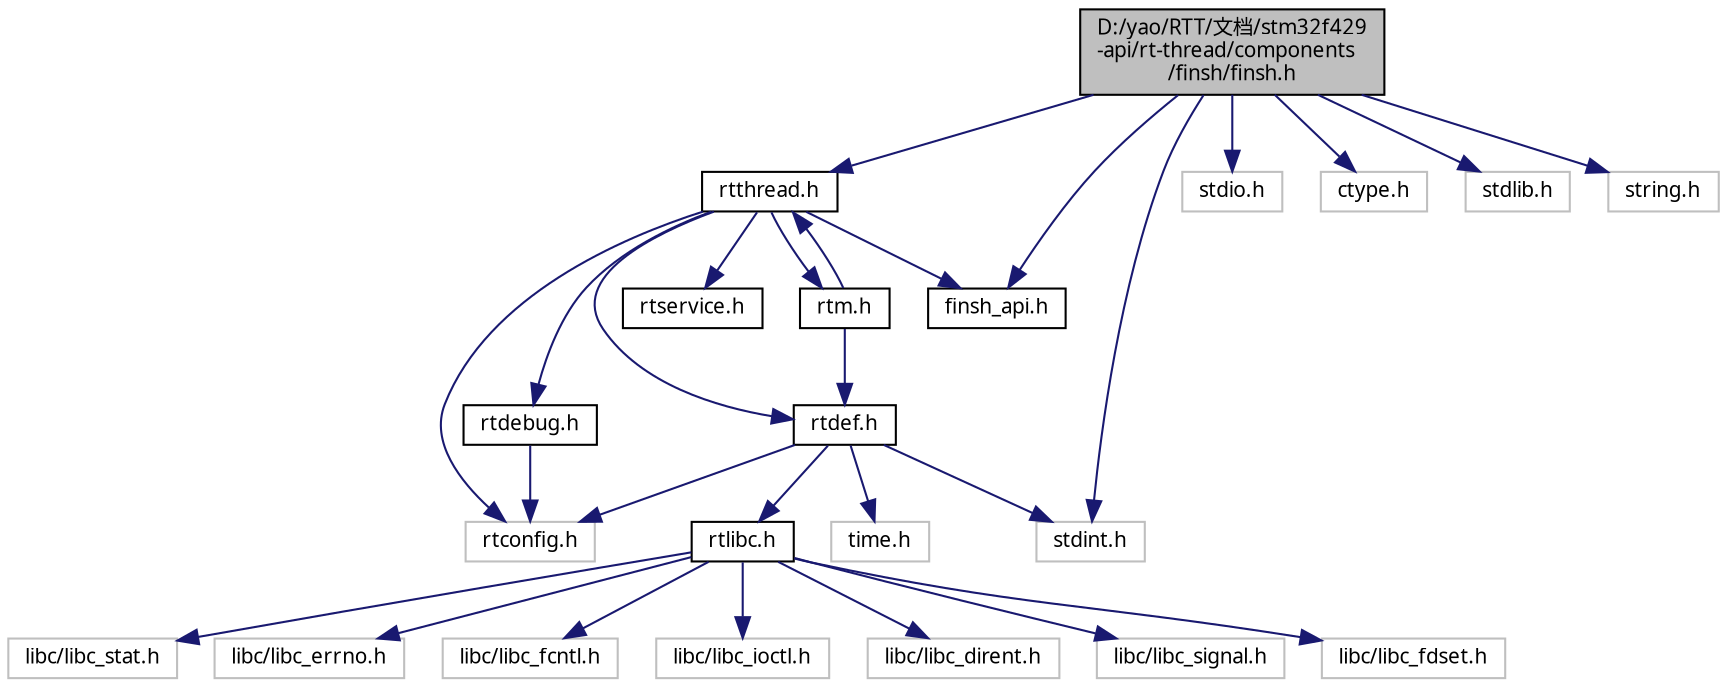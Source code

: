 digraph "D:/yao/RTT/文档/stm32f429-api/rt-thread/components/finsh/finsh.h"
{
  edge [fontname="FreeSans.ttf",fontsize="10",labelfontname="FreeSans.ttf",labelfontsize="10"];
  node [fontname="FreeSans.ttf",fontsize="10",shape=record];
  Node1 [label="D:/yao/RTT/文档/stm32f429\l-api/rt-thread/components\l/finsh/finsh.h",height=0.2,width=0.4,color="black", fillcolor="grey75", style="filled", fontcolor="black"];
  Node1 -> Node2 [color="midnightblue",fontsize="10",style="solid",fontname="FreeSans.ttf"];
  Node2 [label="rtthread.h",height=0.2,width=0.4,color="black", fillcolor="white", style="filled",URL="$rtthread_8h.html"];
  Node2 -> Node3 [color="midnightblue",fontsize="10",style="solid",fontname="FreeSans.ttf"];
  Node3 [label="rtconfig.h",height=0.2,width=0.4,color="grey75", fillcolor="white", style="filled"];
  Node2 -> Node4 [color="midnightblue",fontsize="10",style="solid",fontname="FreeSans.ttf"];
  Node4 [label="rtdebug.h",height=0.2,width=0.4,color="black", fillcolor="white", style="filled",URL="$rtdebug_8h.html"];
  Node4 -> Node3 [color="midnightblue",fontsize="10",style="solid",fontname="FreeSans.ttf"];
  Node2 -> Node5 [color="midnightblue",fontsize="10",style="solid",fontname="FreeSans.ttf"];
  Node5 [label="rtdef.h",height=0.2,width=0.4,color="black", fillcolor="white", style="filled",URL="$rtdef_8h.html"];
  Node5 -> Node3 [color="midnightblue",fontsize="10",style="solid",fontname="FreeSans.ttf"];
  Node5 -> Node6 [color="midnightblue",fontsize="10",style="solid",fontname="FreeSans.ttf"];
  Node6 [label="rtlibc.h",height=0.2,width=0.4,color="black", fillcolor="white", style="filled",URL="$rtlibc_8h.html"];
  Node6 -> Node7 [color="midnightblue",fontsize="10",style="solid",fontname="FreeSans.ttf"];
  Node7 [label="libc/libc_stat.h",height=0.2,width=0.4,color="grey75", fillcolor="white", style="filled"];
  Node6 -> Node8 [color="midnightblue",fontsize="10",style="solid",fontname="FreeSans.ttf"];
  Node8 [label="libc/libc_errno.h",height=0.2,width=0.4,color="grey75", fillcolor="white", style="filled"];
  Node6 -> Node9 [color="midnightblue",fontsize="10",style="solid",fontname="FreeSans.ttf"];
  Node9 [label="libc/libc_fcntl.h",height=0.2,width=0.4,color="grey75", fillcolor="white", style="filled"];
  Node6 -> Node10 [color="midnightblue",fontsize="10",style="solid",fontname="FreeSans.ttf"];
  Node10 [label="libc/libc_ioctl.h",height=0.2,width=0.4,color="grey75", fillcolor="white", style="filled"];
  Node6 -> Node11 [color="midnightblue",fontsize="10",style="solid",fontname="FreeSans.ttf"];
  Node11 [label="libc/libc_dirent.h",height=0.2,width=0.4,color="grey75", fillcolor="white", style="filled"];
  Node6 -> Node12 [color="midnightblue",fontsize="10",style="solid",fontname="FreeSans.ttf"];
  Node12 [label="libc/libc_signal.h",height=0.2,width=0.4,color="grey75", fillcolor="white", style="filled"];
  Node6 -> Node13 [color="midnightblue",fontsize="10",style="solid",fontname="FreeSans.ttf"];
  Node13 [label="libc/libc_fdset.h",height=0.2,width=0.4,color="grey75", fillcolor="white", style="filled"];
  Node5 -> Node14 [color="midnightblue",fontsize="10",style="solid",fontname="FreeSans.ttf"];
  Node14 [label="stdint.h",height=0.2,width=0.4,color="grey75", fillcolor="white", style="filled"];
  Node5 -> Node15 [color="midnightblue",fontsize="10",style="solid",fontname="FreeSans.ttf"];
  Node15 [label="time.h",height=0.2,width=0.4,color="grey75", fillcolor="white", style="filled"];
  Node2 -> Node16 [color="midnightblue",fontsize="10",style="solid",fontname="FreeSans.ttf"];
  Node16 [label="rtservice.h",height=0.2,width=0.4,color="black", fillcolor="white", style="filled",URL="$rtservice_8h.html"];
  Node2 -> Node17 [color="midnightblue",fontsize="10",style="solid",fontname="FreeSans.ttf"];
  Node17 [label="rtm.h",height=0.2,width=0.4,color="black", fillcolor="white", style="filled",URL="$rtm_8h.html"];
  Node17 -> Node5 [color="midnightblue",fontsize="10",style="solid",fontname="FreeSans.ttf"];
  Node17 -> Node2 [color="midnightblue",fontsize="10",style="solid",fontname="FreeSans.ttf"];
  Node2 -> Node18 [color="midnightblue",fontsize="10",style="solid",fontname="FreeSans.ttf"];
  Node18 [label="finsh_api.h",height=0.2,width=0.4,color="black", fillcolor="white", style="filled",URL="$finsh__api_8h.html"];
  Node1 -> Node18 [color="midnightblue",fontsize="10",style="solid",fontname="FreeSans.ttf"];
  Node1 -> Node19 [color="midnightblue",fontsize="10",style="solid",fontname="FreeSans.ttf"];
  Node19 [label="stdio.h",height=0.2,width=0.4,color="grey75", fillcolor="white", style="filled"];
  Node1 -> Node20 [color="midnightblue",fontsize="10",style="solid",fontname="FreeSans.ttf"];
  Node20 [label="ctype.h",height=0.2,width=0.4,color="grey75", fillcolor="white", style="filled"];
  Node1 -> Node21 [color="midnightblue",fontsize="10",style="solid",fontname="FreeSans.ttf"];
  Node21 [label="stdlib.h",height=0.2,width=0.4,color="grey75", fillcolor="white", style="filled"];
  Node1 -> Node14 [color="midnightblue",fontsize="10",style="solid",fontname="FreeSans.ttf"];
  Node1 -> Node22 [color="midnightblue",fontsize="10",style="solid",fontname="FreeSans.ttf"];
  Node22 [label="string.h",height=0.2,width=0.4,color="grey75", fillcolor="white", style="filled"];
}
